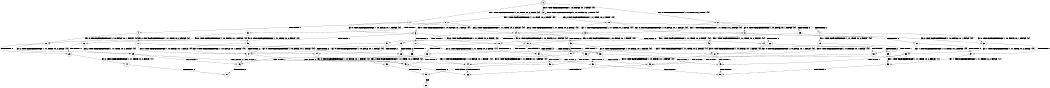 digraph BCG {
size = "7, 10.5";
center = TRUE;
node [shape = circle];
0 [peripheries = 2];
0 -> 1 [label = "EX !1 !ATOMIC_EXCH_BRANCH (1, +1, TRUE, +0, 2, TRUE) !{0}"];
0 -> 2 [label = "EX !2 !ATOMIC_EXCH_BRANCH (1, +1, TRUE, +0, 2, TRUE) !{0}"];
0 -> 3 [label = "EX !0 !ATOMIC_EXCH_BRANCH (1, +0, FALSE, +0, 1, TRUE) !{0}"];
1 -> 4 [label = "TERMINATE !1"];
1 -> 5 [label = "EX !2 !ATOMIC_EXCH_BRANCH (1, +1, TRUE, +0, 2, FALSE) !{0}"];
1 -> 6 [label = "EX !0 !ATOMIC_EXCH_BRANCH (1, +0, FALSE, +0, 1, FALSE) !{0}"];
2 -> 7 [label = "TERMINATE !2"];
2 -> 5 [label = "EX !1 !ATOMIC_EXCH_BRANCH (1, +1, TRUE, +0, 2, FALSE) !{0}"];
2 -> 8 [label = "EX !0 !ATOMIC_EXCH_BRANCH (1, +0, FALSE, +0, 1, FALSE) !{0}"];
3 -> 9 [label = "EX !1 !ATOMIC_EXCH_BRANCH (1, +1, TRUE, +0, 2, TRUE) !{0}"];
3 -> 10 [label = "EX !2 !ATOMIC_EXCH_BRANCH (1, +1, TRUE, +0, 2, TRUE) !{0}"];
3 -> 3 [label = "EX !0 !ATOMIC_EXCH_BRANCH (1, +0, FALSE, +0, 1, TRUE) !{0}"];
4 -> 11 [label = "EX !2 !ATOMIC_EXCH_BRANCH (1, +1, TRUE, +0, 2, FALSE) !{0}"];
4 -> 12 [label = "EX !0 !ATOMIC_EXCH_BRANCH (1, +0, FALSE, +0, 1, FALSE) !{0}"];
5 -> 13 [label = "TERMINATE !1"];
5 -> 14 [label = "TERMINATE !2"];
5 -> 15 [label = "EX !0 !ATOMIC_EXCH_BRANCH (1, +0, FALSE, +0, 1, FALSE) !{0}"];
6 -> 16 [label = "TERMINATE !1"];
6 -> 17 [label = "TERMINATE !0"];
6 -> 18 [label = "EX !2 !ATOMIC_EXCH_BRANCH (1, +1, TRUE, +0, 2, FALSE) !{0}"];
7 -> 19 [label = "EX !1 !ATOMIC_EXCH_BRANCH (1, +1, TRUE, +0, 2, FALSE) !{0}"];
7 -> 20 [label = "EX !0 !ATOMIC_EXCH_BRANCH (1, +0, FALSE, +0, 1, FALSE) !{0}"];
8 -> 21 [label = "TERMINATE !2"];
8 -> 22 [label = "TERMINATE !0"];
8 -> 18 [label = "EX !1 !ATOMIC_EXCH_BRANCH (1, +1, TRUE, +0, 2, FALSE) !{0}"];
9 -> 23 [label = "TERMINATE !1"];
9 -> 24 [label = "EX !2 !ATOMIC_EXCH_BRANCH (1, +1, TRUE, +0, 2, FALSE) !{0}"];
9 -> 6 [label = "EX !0 !ATOMIC_EXCH_BRANCH (1, +0, FALSE, +0, 1, FALSE) !{0}"];
10 -> 25 [label = "TERMINATE !2"];
10 -> 24 [label = "EX !1 !ATOMIC_EXCH_BRANCH (1, +1, TRUE, +0, 2, FALSE) !{0}"];
10 -> 8 [label = "EX !0 !ATOMIC_EXCH_BRANCH (1, +0, FALSE, +0, 1, FALSE) !{0}"];
11 -> 26 [label = "TERMINATE !2"];
11 -> 27 [label = "EX !0 !ATOMIC_EXCH_BRANCH (1, +0, FALSE, +0, 1, FALSE) !{0}"];
12 -> 28 [label = "TERMINATE !0"];
12 -> 29 [label = "EX !2 !ATOMIC_EXCH_BRANCH (1, +1, TRUE, +0, 2, FALSE) !{0}"];
13 -> 26 [label = "TERMINATE !2"];
13 -> 27 [label = "EX !0 !ATOMIC_EXCH_BRANCH (1, +0, FALSE, +0, 1, FALSE) !{0}"];
14 -> 30 [label = "TERMINATE !1"];
14 -> 31 [label = "EX !0 !ATOMIC_EXCH_BRANCH (1, +0, FALSE, +0, 1, FALSE) !{0}"];
15 -> 32 [label = "TERMINATE !1"];
15 -> 33 [label = "TERMINATE !2"];
15 -> 34 [label = "TERMINATE !0"];
16 -> 28 [label = "TERMINATE !0"];
16 -> 29 [label = "EX !2 !ATOMIC_EXCH_BRANCH (1, +1, TRUE, +0, 2, FALSE) !{0}"];
17 -> 35 [label = "TERMINATE !1"];
17 -> 36 [label = "EX !2 !ATOMIC_EXCH_BRANCH (1, +1, TRUE, +0, 2, FALSE) !{1}"];
18 -> 32 [label = "TERMINATE !1"];
18 -> 33 [label = "TERMINATE !2"];
18 -> 34 [label = "TERMINATE !0"];
19 -> 30 [label = "TERMINATE !1"];
19 -> 31 [label = "EX !0 !ATOMIC_EXCH_BRANCH (1, +0, FALSE, +0, 1, FALSE) !{0}"];
20 -> 37 [label = "TERMINATE !0"];
20 -> 38 [label = "EX !1 !ATOMIC_EXCH_BRANCH (1, +1, TRUE, +0, 2, FALSE) !{0}"];
21 -> 37 [label = "TERMINATE !0"];
21 -> 38 [label = "EX !1 !ATOMIC_EXCH_BRANCH (1, +1, TRUE, +0, 2, FALSE) !{0}"];
22 -> 39 [label = "TERMINATE !2"];
22 -> 36 [label = "EX !1 !ATOMIC_EXCH_BRANCH (1, +1, TRUE, +0, 2, FALSE) !{1}"];
23 -> 40 [label = "EX !2 !ATOMIC_EXCH_BRANCH (1, +1, TRUE, +0, 2, FALSE) !{0}"];
23 -> 12 [label = "EX !0 !ATOMIC_EXCH_BRANCH (1, +0, FALSE, +0, 1, FALSE) !{0}"];
24 -> 41 [label = "TERMINATE !1"];
24 -> 42 [label = "TERMINATE !2"];
24 -> 15 [label = "EX !0 !ATOMIC_EXCH_BRANCH (1, +0, FALSE, +0, 1, FALSE) !{0}"];
25 -> 43 [label = "EX !1 !ATOMIC_EXCH_BRANCH (1, +1, TRUE, +0, 2, FALSE) !{0}"];
25 -> 20 [label = "EX !0 !ATOMIC_EXCH_BRANCH (1, +0, FALSE, +0, 1, FALSE) !{0}"];
26 -> 44 [label = "EX !0 !ATOMIC_EXCH_BRANCH (1, +0, FALSE, +0, 1, FALSE) !{0}"];
27 -> 45 [label = "TERMINATE !2"];
27 -> 46 [label = "TERMINATE !0"];
28 -> 47 [label = "EX !2 !ATOMIC_EXCH_BRANCH (1, +1, TRUE, +0, 2, FALSE) !{1}"];
29 -> 45 [label = "TERMINATE !2"];
29 -> 46 [label = "TERMINATE !0"];
30 -> 44 [label = "EX !0 !ATOMIC_EXCH_BRANCH (1, +0, FALSE, +0, 1, FALSE) !{0}"];
31 -> 48 [label = "TERMINATE !1"];
31 -> 49 [label = "TERMINATE !0"];
32 -> 45 [label = "TERMINATE !2"];
32 -> 46 [label = "TERMINATE !0"];
33 -> 48 [label = "TERMINATE !1"];
33 -> 49 [label = "TERMINATE !0"];
34 -> 50 [label = "TERMINATE !1"];
34 -> 51 [label = "TERMINATE !2"];
35 -> 52 [label = "EX !2 !ATOMIC_EXCH_BRANCH (1, +1, TRUE, +0, 2, FALSE) !{2}"];
36 -> 50 [label = "TERMINATE !1"];
36 -> 51 [label = "TERMINATE !2"];
37 -> 53 [label = "EX !1 !ATOMIC_EXCH_BRANCH (1, +1, TRUE, +0, 2, FALSE) !{1}"];
38 -> 48 [label = "TERMINATE !1"];
38 -> 49 [label = "TERMINATE !0"];
39 -> 53 [label = "EX !1 !ATOMIC_EXCH_BRANCH (1, +1, TRUE, +0, 2, FALSE) !{1}"];
40 -> 54 [label = "TERMINATE !2"];
40 -> 27 [label = "EX !0 !ATOMIC_EXCH_BRANCH (1, +0, FALSE, +0, 1, FALSE) !{0}"];
41 -> 54 [label = "TERMINATE !2"];
41 -> 27 [label = "EX !0 !ATOMIC_EXCH_BRANCH (1, +0, FALSE, +0, 1, FALSE) !{0}"];
42 -> 55 [label = "TERMINATE !1"];
42 -> 31 [label = "EX !0 !ATOMIC_EXCH_BRANCH (1, +0, FALSE, +0, 1, FALSE) !{0}"];
43 -> 55 [label = "TERMINATE !1"];
43 -> 31 [label = "EX !0 !ATOMIC_EXCH_BRANCH (1, +0, FALSE, +0, 1, FALSE) !{0}"];
44 -> 56 [label = "TERMINATE !0"];
45 -> 56 [label = "TERMINATE !0"];
46 -> 57 [label = "TERMINATE !2"];
47 -> 57 [label = "TERMINATE !2"];
48 -> 56 [label = "TERMINATE !0"];
49 -> 58 [label = "TERMINATE !1"];
50 -> 59 [label = "TERMINATE !2"];
51 -> 58 [label = "TERMINATE !1"];
52 -> 59 [label = "TERMINATE !2"];
53 -> 58 [label = "TERMINATE !1"];
54 -> 44 [label = "EX !0 !ATOMIC_EXCH_BRANCH (1, +0, FALSE, +0, 1, FALSE) !{0}"];
55 -> 44 [label = "EX !0 !ATOMIC_EXCH_BRANCH (1, +0, FALSE, +0, 1, FALSE) !{0}"];
59 -> 60 [label = "exit"];
}

